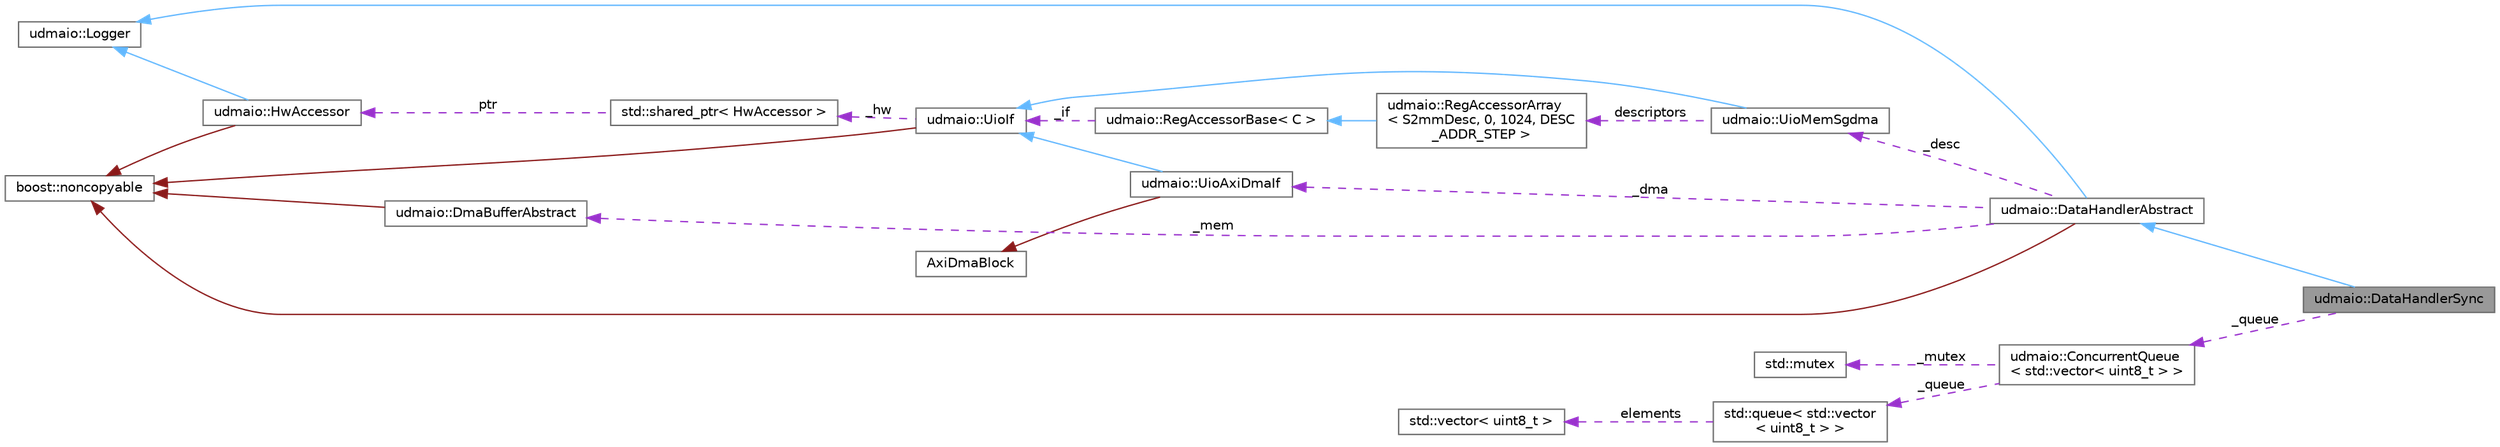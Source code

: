 digraph "udmaio::DataHandlerSync"
{
 // INTERACTIVE_SVG=YES
 // LATEX_PDF_SIZE
  bgcolor="transparent";
  edge [fontname=Helvetica,fontsize=10,labelfontname=Helvetica,labelfontsize=10];
  node [fontname=Helvetica,fontsize=10,shape=box,height=0.2,width=0.4];
  rankdir="LR";
  Node1 [label="udmaio::DataHandlerSync",height=0.2,width=0.4,color="gray40", fillcolor="grey60", style="filled", fontcolor="black",tooltip="Synchronous data handler with blocking read interface."];
  Node2 -> Node1 [dir="back",color="steelblue1",style="solid"];
  Node2 [label="udmaio::DataHandlerAbstract",height=0.2,width=0.4,color="gray40", fillcolor="white", style="filled",URL="$classudmaio_1_1_data_handler_abstract.html",tooltip="Base class to implement a DMA data reception handler."];
  Node3 -> Node2 [dir="back",color="steelblue1",style="solid"];
  Node3 [label="udmaio::Logger",height=0.2,width=0.4,color="gray40", fillcolor="white", style="filled",URL="$structudmaio_1_1_logger.html",tooltip=" "];
  Node4 -> Node2 [dir="back",color="firebrick4",style="solid"];
  Node4 [label="boost::noncopyable",height=0.2,width=0.4,color="gray40", fillcolor="white", style="filled",tooltip=" "];
  Node5 -> Node2 [dir="back",color="darkorchid3",style="dashed",label=" _dma" ];
  Node5 [label="udmaio::UioAxiDmaIf",height=0.2,width=0.4,color="gray40", fillcolor="white", style="filled",URL="$classudmaio_1_1_uio_axi_dma_if.html",tooltip="Interface to AXI DMA Core."];
  Node6 -> Node5 [dir="back",color="steelblue1",style="solid"];
  Node6 [label="udmaio::UioIf",height=0.2,width=0.4,color="gray40", fillcolor="white", style="filled",URL="$classudmaio_1_1_uio_if.html",tooltip="Base class for UIO interfaces."];
  Node4 -> Node6 [dir="back",color="firebrick4",style="solid"];
  Node7 -> Node6 [dir="back",color="darkorchid3",style="dashed",label=" _hw" ];
  Node7 [label="std::shared_ptr\< HwAccessor \>",height=0.2,width=0.4,color="gray40", fillcolor="white", style="filled",tooltip=" "];
  Node8 -> Node7 [dir="back",color="darkorchid3",style="dashed",label=" ptr" ];
  Node8 [label="udmaio::HwAccessor",height=0.2,width=0.4,color="gray40", fillcolor="white", style="filled",URL="$classudmaio_1_1_hw_accessor.html",tooltip="Base class for hardware access."];
  Node3 -> Node8 [dir="back",color="steelblue1",style="solid"];
  Node4 -> Node8 [dir="back",color="firebrick4",style="solid"];
  Node9 -> Node5 [dir="back",color="firebrick4",style="solid"];
  Node9 [label="AxiDmaBlock",height=0.2,width=0.4,color="gray40", fillcolor="white", style="filled",URL="$structaxi__dma_1_1block__template.html",tooltip="Template class for the axi_dma block, containing accessors for all its registers."];
  Node10 -> Node2 [dir="back",color="darkorchid3",style="dashed",label=" _desc" ];
  Node10 [label="udmaio::UioMemSgdma",height=0.2,width=0.4,color="gray40", fillcolor="white", style="filled",URL="$classudmaio_1_1_uio_mem_sgdma.html",tooltip="Interface to AXI DMA scatter-gather buffers & descriptors Uses a UioIf to access DMA descriptor memor..."];
  Node6 -> Node10 [dir="back",color="steelblue1",style="solid"];
  Node11 -> Node10 [dir="back",color="darkorchid3",style="dashed",label=" descriptors" ];
  Node11 [label="udmaio::RegAccessorArray\l\< S2mmDesc, 0, 1024, DESC\l_ADDR_STEP \>",height=0.2,width=0.4,color="gray40", fillcolor="white", style="filled",URL="$classudmaio_1_1_reg_accessor_array.html",tooltip=" "];
  Node12 -> Node11 [dir="back",color="steelblue1",style="solid"];
  Node12 [label="udmaio::RegAccessorBase\< C \>",height=0.2,width=0.4,color="gray40", fillcolor="white", style="filled",URL="$classudmaio_1_1_reg_accessor_base.html",tooltip="Base class implementing register access. Only used by subclasses, not used directly."];
  Node6 -> Node12 [dir="back",color="darkorchid3",style="dashed",label=" _if" ];
  Node13 -> Node2 [dir="back",color="darkorchid3",style="dashed",label=" _mem" ];
  Node13 [label="udmaio::DmaBufferAbstract",height=0.2,width=0.4,color="gray40", fillcolor="white", style="filled",URL="$classudmaio_1_1_dma_buffer_abstract.html",tooltip="Base class for DMA data buffer."];
  Node4 -> Node13 [dir="back",color="firebrick4",style="solid"];
  Node14 -> Node1 [dir="back",color="darkorchid3",style="dashed",label=" _queue" ];
  Node14 [label="udmaio::ConcurrentQueue\l\< std::vector\< uint8_t \> \>",height=0.2,width=0.4,color="gray40", fillcolor="white", style="filled",URL="$classudmaio_1_1_concurrent_queue.html",tooltip=" "];
  Node15 -> Node14 [dir="back",color="darkorchid3",style="dashed",label=" _queue" ];
  Node15 [label="std::queue\< std::vector\l\< uint8_t \> \>",height=0.2,width=0.4,color="gray40", fillcolor="white", style="filled",tooltip=" "];
  Node16 -> Node15 [dir="back",color="darkorchid3",style="dashed",label=" elements" ];
  Node16 [label="std::vector\< uint8_t \>",height=0.2,width=0.4,color="gray40", fillcolor="white", style="filled",tooltip=" "];
  Node17 -> Node14 [dir="back",color="darkorchid3",style="dashed",label=" _mutex" ];
  Node17 [label="std::mutex",height=0.2,width=0.4,color="gray40", fillcolor="white", style="filled",tooltip=" "];
}
